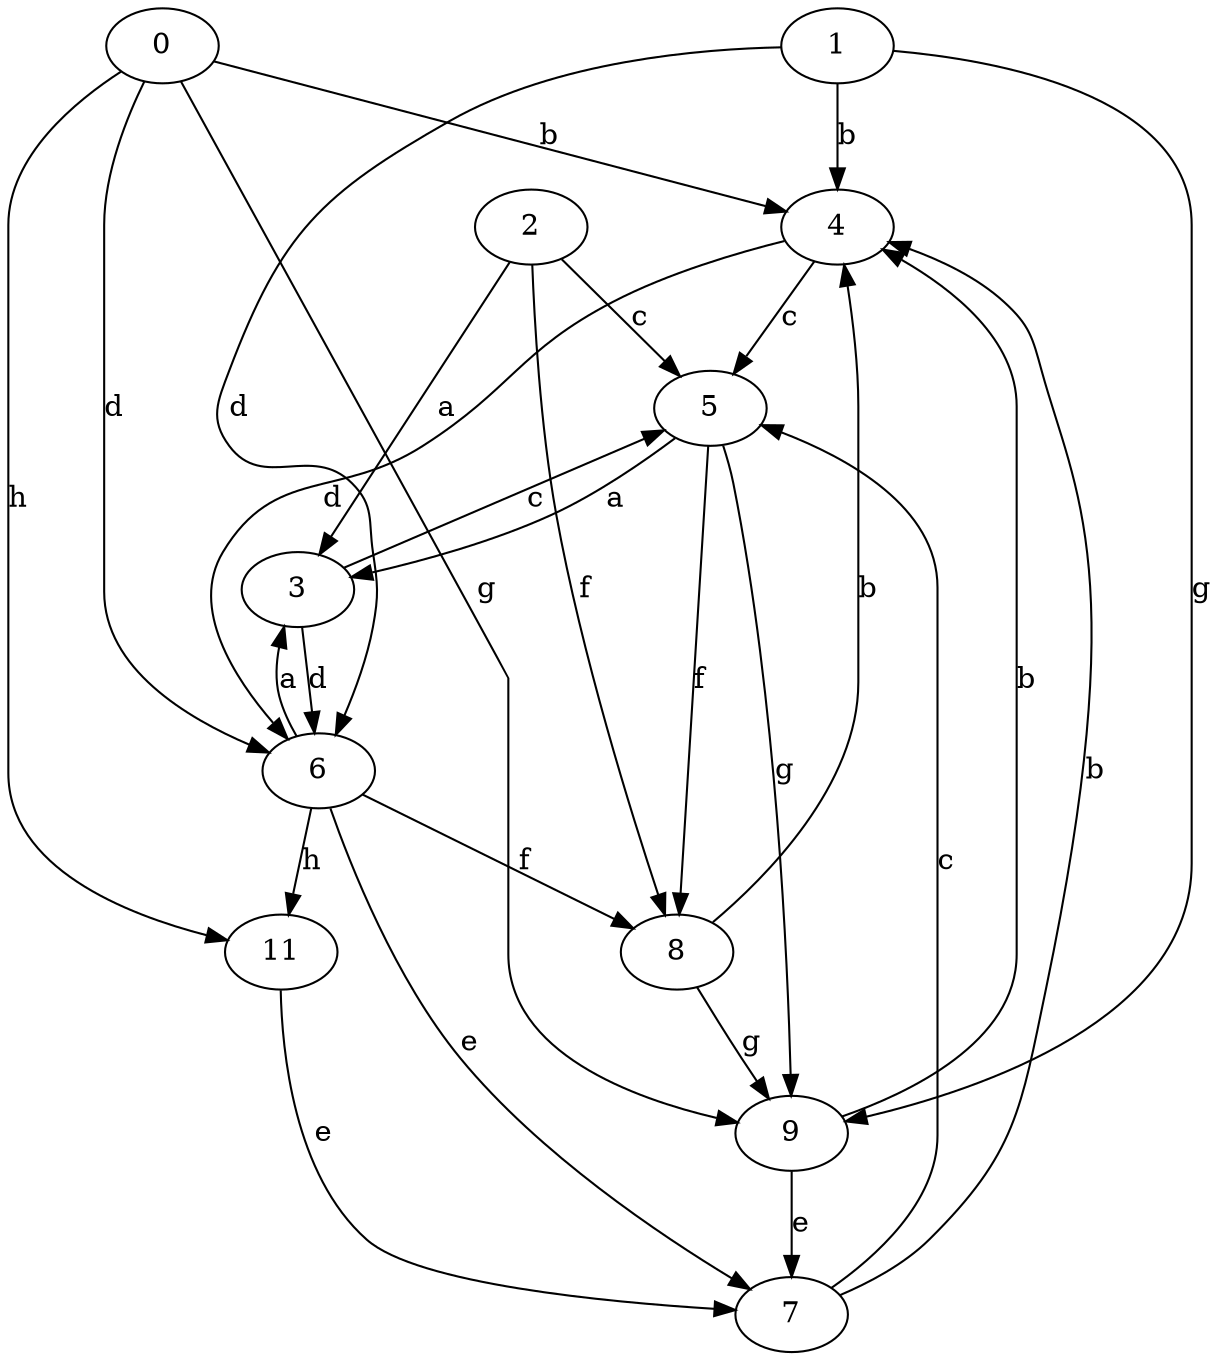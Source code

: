 strict digraph  {
0;
1;
2;
3;
4;
5;
6;
7;
8;
9;
11;
0 -> 4  [label=b];
0 -> 6  [label=d];
0 -> 9  [label=g];
0 -> 11  [label=h];
1 -> 4  [label=b];
1 -> 6  [label=d];
1 -> 9  [label=g];
2 -> 3  [label=a];
2 -> 5  [label=c];
2 -> 8  [label=f];
3 -> 5  [label=c];
3 -> 6  [label=d];
4 -> 5  [label=c];
4 -> 6  [label=d];
5 -> 3  [label=a];
5 -> 8  [label=f];
5 -> 9  [label=g];
6 -> 3  [label=a];
6 -> 7  [label=e];
6 -> 8  [label=f];
6 -> 11  [label=h];
7 -> 4  [label=b];
7 -> 5  [label=c];
8 -> 4  [label=b];
8 -> 9  [label=g];
9 -> 4  [label=b];
9 -> 7  [label=e];
11 -> 7  [label=e];
}
